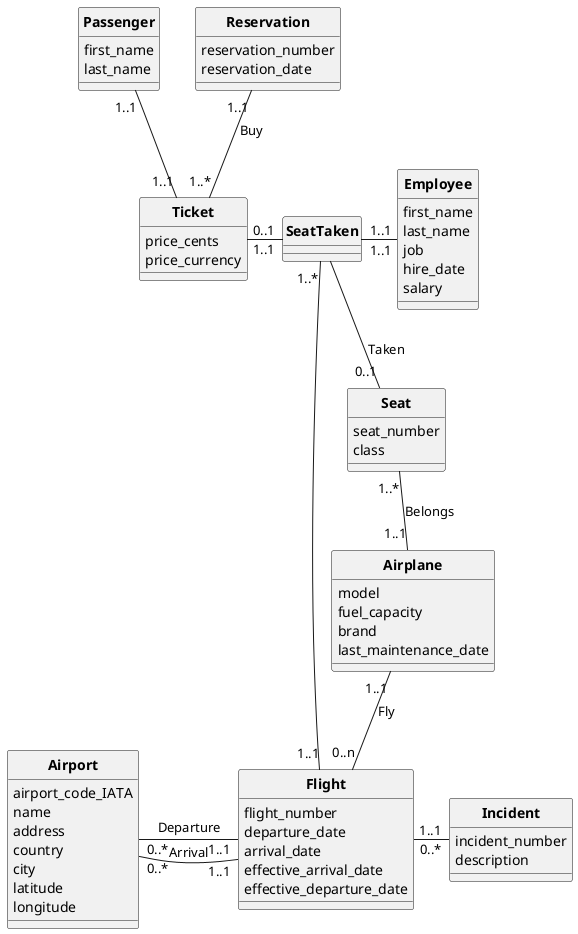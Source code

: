 @startuml UML

skinparam style strictuml
skinparam classAttributeIconSize 0
skinparam classFontStyle Bold
hide enum methods

class Flight {
  flight_number
  departure_date
  arrival_date
  effective_arrival_date
  effective_departure_date
}

class Airport {
  airport_code_IATA
  name
  address
  country
  city
  latitude
  longitude
}

class Airplane {
  model
  fuel_capacity
  brand
  last_maintenance_date
}

class Employee {
  first_name
  last_name
  job
  hire_date
  salary
}

class Passenger {
  first_name
  last_name
}

class Ticket {
  price_cents
  price_currency
}

class Seat {
  seat_number
  class
}

class SeatTaken {

}

class Reservation {
  reservation_number
  reservation_date
}

class Incident {
  incident_number
  description
}

Airplane "1..1" -- "0..n" Flight : Fly
Seat "1..*" -- "1..1" Airplane : Belongs
Employee "1..1" -left- "1..1" SeatTaken
Passenger "1..1" -- "1..1" Ticket
Ticket "0..1" -right- "1..1" SeatTaken
SeatTaken -- "0..1" Seat : Taken
Reservation "1..1" -- "1..*" Ticket : Buy
SeatTaken "1..*" -- "1..1" Flight

Flight "1..1" -right-- "0..*" Incident

Flight "1..1" -left- "0..*" Airport : Departure
Flight "1..1" -left- "0..*" Airport : Arrival

@enduml
